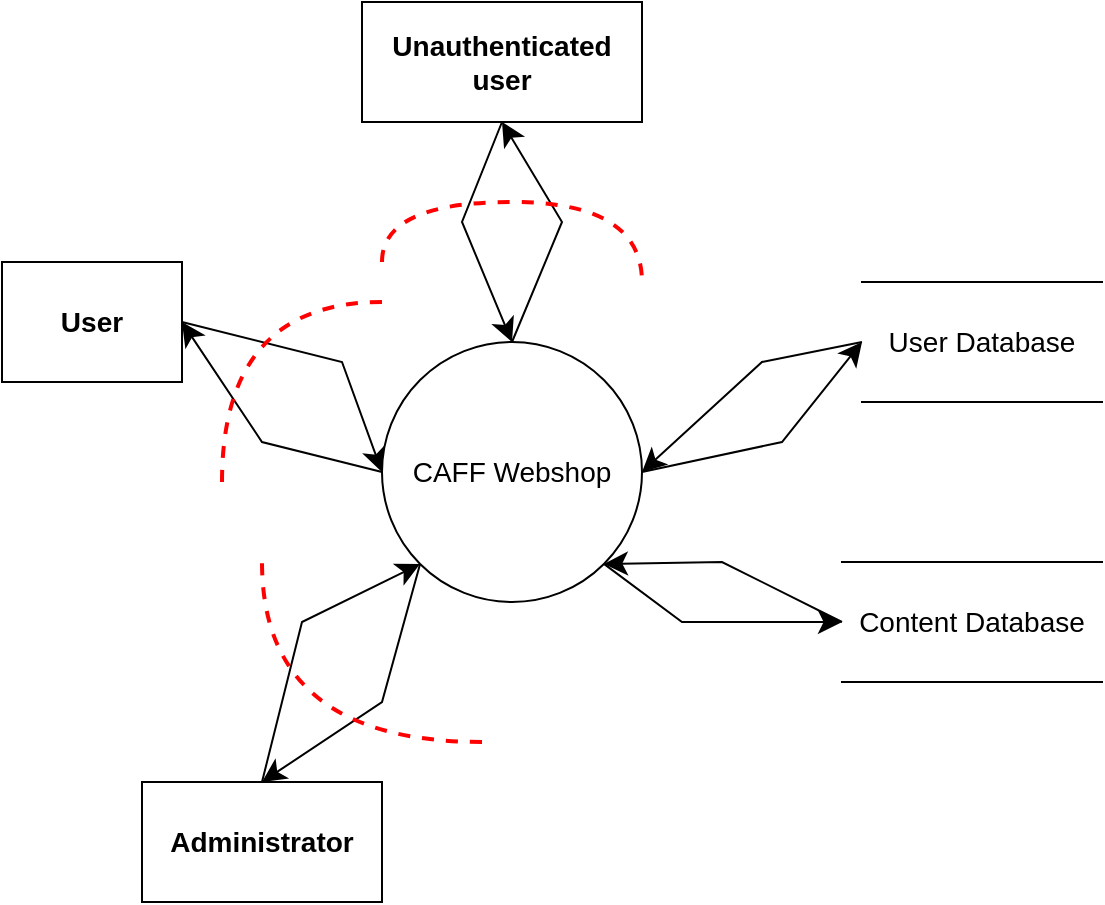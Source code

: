 <mxfile version="13.8.0" type="device"><diagram id="fl_l_nlUNPBy4hY3hjWM" name="Page-1"><mxGraphModel dx="766" dy="1106" grid="1" gridSize="10" guides="1" tooltips="1" connect="1" arrows="1" fold="1" page="1" pageScale="1" pageWidth="850" pageHeight="1100" math="0" shadow="0"><root><mxCell id="0"/><mxCell id="1" parent="0"/><mxCell id="Tq5aGa3VnzzICh0Y_CC4-41" style="edgeStyle=none;rounded=0;sketch=0;jumpStyle=none;orthogonalLoop=1;jettySize=auto;html=1;exitX=0;exitY=0.5;exitDx=0;exitDy=0;entryX=1;entryY=0.5;entryDx=0;entryDy=0;shadow=0;startArrow=none;startFill=0;startSize=6;endSize=9;strokeWidth=1;fontSize=14;" parent="1" source="Tq5aGa3VnzzICh0Y_CC4-1" target="Tq5aGa3VnzzICh0Y_CC4-7" edge="1"><mxGeometry relative="1" as="geometry"><Array as="points"><mxPoint x="560" y="480"/></Array></mxGeometry></mxCell><mxCell id="Tq5aGa3VnzzICh0Y_CC4-1" value="&lt;div style=&quot;font-size: 14px;&quot;&gt;User Database&lt;/div&gt;" style="shape=partialRectangle;whiteSpace=wrap;html=1;top=1;bottom=1;fillColor=none;rotation=0;left=0;right=0;fontSize=14;" parent="1" vertex="1"><mxGeometry x="610" y="440" width="120" height="60" as="geometry"/></mxCell><mxCell id="Tq5aGa3VnzzICh0Y_CC4-39" style="edgeStyle=none;rounded=0;sketch=0;jumpStyle=none;orthogonalLoop=1;jettySize=auto;html=1;exitX=0;exitY=0.5;exitDx=0;exitDy=0;entryX=1;entryY=1;entryDx=0;entryDy=0;shadow=0;startArrow=none;startFill=0;startSize=6;endSize=9;strokeWidth=1;fontSize=14;" parent="1" source="Tq5aGa3VnzzICh0Y_CC4-2" target="Tq5aGa3VnzzICh0Y_CC4-7" edge="1"><mxGeometry relative="1" as="geometry"><Array as="points"><mxPoint x="540" y="580"/></Array></mxGeometry></mxCell><mxCell id="Tq5aGa3VnzzICh0Y_CC4-2" value="Content Database" style="shape=partialRectangle;whiteSpace=wrap;html=1;top=1;bottom=1;fillColor=none;rotation=0;left=0;right=0;fontSize=14;" parent="1" vertex="1"><mxGeometry x="600" y="580" width="130" height="60" as="geometry"/></mxCell><mxCell id="Tq5aGa3VnzzICh0Y_CC4-4" value="Unauthenticated user" style="rounded=0;whiteSpace=wrap;html=1;fontStyle=1;fontSize=14;sketch=0;" parent="1" vertex="1"><mxGeometry x="360" y="300" width="140" height="60" as="geometry"/></mxCell><mxCell id="Tq5aGa3VnzzICh0Y_CC4-35" style="edgeStyle=none;rounded=0;sketch=0;jumpStyle=none;orthogonalLoop=1;jettySize=auto;html=1;exitX=1;exitY=0.5;exitDx=0;exitDy=0;shadow=0;startArrow=none;startFill=0;startSize=6;endSize=9;strokeWidth=1;fontSize=14;entryX=0;entryY=0.5;entryDx=0;entryDy=0;" parent="1" source="Tq5aGa3VnzzICh0Y_CC4-5" target="Tq5aGa3VnzzICh0Y_CC4-7" edge="1"><mxGeometry relative="1" as="geometry"><Array as="points"><mxPoint x="350" y="480"/></Array></mxGeometry></mxCell><mxCell id="Tq5aGa3VnzzICh0Y_CC4-5" value="User" style="rounded=0;whiteSpace=wrap;html=1;fontStyle=1;fontSize=14;" parent="1" vertex="1"><mxGeometry x="180" y="430" width="90" height="60" as="geometry"/></mxCell><mxCell id="Tq5aGa3VnzzICh0Y_CC4-37" style="edgeStyle=none;rounded=0;sketch=0;jumpStyle=none;orthogonalLoop=1;jettySize=auto;html=1;exitX=0.5;exitY=0;exitDx=0;exitDy=0;entryX=0;entryY=1;entryDx=0;entryDy=0;shadow=0;startArrow=none;startFill=0;startSize=6;endSize=9;strokeWidth=1;fontSize=14;" parent="1" source="Tq5aGa3VnzzICh0Y_CC4-6" target="Tq5aGa3VnzzICh0Y_CC4-7" edge="1"><mxGeometry relative="1" as="geometry"><Array as="points"><mxPoint x="330" y="610"/></Array></mxGeometry></mxCell><mxCell id="Tq5aGa3VnzzICh0Y_CC4-6" value="Administrator" style="rounded=0;whiteSpace=wrap;html=1;fontStyle=1;fontSize=14;" parent="1" vertex="1"><mxGeometry x="250" y="690" width="120" height="60" as="geometry"/></mxCell><mxCell id="Tq5aGa3VnzzICh0Y_CC4-27" style="rounded=0;sketch=0;jumpStyle=none;orthogonalLoop=1;jettySize=auto;html=1;exitX=0.5;exitY=0;exitDx=0;exitDy=0;entryX=0.5;entryY=1;entryDx=0;entryDy=0;shadow=0;fontSize=14;endSize=9;startSize=6;startArrow=none;startFill=0;" parent="1" source="Tq5aGa3VnzzICh0Y_CC4-7" target="Tq5aGa3VnzzICh0Y_CC4-4" edge="1"><mxGeometry relative="1" as="geometry"><Array as="points"><mxPoint x="460" y="410"/></Array></mxGeometry></mxCell><mxCell id="Tq5aGa3VnzzICh0Y_CC4-36" style="edgeStyle=none;rounded=0;sketch=0;jumpStyle=none;orthogonalLoop=1;jettySize=auto;html=1;exitX=0;exitY=0.5;exitDx=0;exitDy=0;entryX=1;entryY=0.5;entryDx=0;entryDy=0;shadow=0;startArrow=none;startFill=0;startSize=6;endSize=9;strokeWidth=1;fontSize=14;" parent="1" source="Tq5aGa3VnzzICh0Y_CC4-7" target="Tq5aGa3VnzzICh0Y_CC4-5" edge="1"><mxGeometry relative="1" as="geometry"><Array as="points"><mxPoint x="310" y="520"/></Array></mxGeometry></mxCell><mxCell id="Tq5aGa3VnzzICh0Y_CC4-38" style="edgeStyle=none;rounded=0;sketch=0;jumpStyle=none;orthogonalLoop=1;jettySize=auto;html=1;exitX=0;exitY=1;exitDx=0;exitDy=0;entryX=0.5;entryY=0;entryDx=0;entryDy=0;shadow=0;startArrow=none;startFill=0;startSize=6;endSize=9;strokeWidth=1;fontSize=14;" parent="1" source="Tq5aGa3VnzzICh0Y_CC4-7" target="Tq5aGa3VnzzICh0Y_CC4-6" edge="1"><mxGeometry relative="1" as="geometry"><Array as="points"><mxPoint x="370" y="650"/></Array></mxGeometry></mxCell><mxCell id="Tq5aGa3VnzzICh0Y_CC4-40" style="edgeStyle=none;rounded=0;sketch=0;jumpStyle=none;orthogonalLoop=1;jettySize=auto;html=1;exitX=1;exitY=1;exitDx=0;exitDy=0;entryX=0;entryY=0.5;entryDx=0;entryDy=0;shadow=0;startArrow=none;startFill=0;startSize=6;endSize=9;strokeWidth=1;fontSize=14;" parent="1" source="Tq5aGa3VnzzICh0Y_CC4-7" target="Tq5aGa3VnzzICh0Y_CC4-2" edge="1"><mxGeometry relative="1" as="geometry"><Array as="points"><mxPoint x="520" y="610"/></Array></mxGeometry></mxCell><mxCell id="Tq5aGa3VnzzICh0Y_CC4-43" style="edgeStyle=none;rounded=0;sketch=0;jumpStyle=none;orthogonalLoop=1;jettySize=auto;html=1;exitX=1;exitY=0.5;exitDx=0;exitDy=0;entryX=0;entryY=0.5;entryDx=0;entryDy=0;shadow=0;startArrow=none;startFill=0;startSize=6;endSize=9;strokeWidth=1;fontSize=14;" parent="1" source="Tq5aGa3VnzzICh0Y_CC4-7" target="Tq5aGa3VnzzICh0Y_CC4-1" edge="1"><mxGeometry relative="1" as="geometry"><Array as="points"><mxPoint x="570" y="520"/></Array></mxGeometry></mxCell><mxCell id="Tq5aGa3VnzzICh0Y_CC4-7" value="CAFF Webshop" style="ellipse;whiteSpace=wrap;html=1;aspect=fixed;fontSize=14;" parent="1" vertex="1"><mxGeometry x="370" y="470" width="130" height="130" as="geometry"/></mxCell><mxCell id="Tq5aGa3VnzzICh0Y_CC4-25" style="rounded=0;sketch=0;jumpStyle=none;orthogonalLoop=1;jettySize=auto;html=1;exitX=0.5;exitY=1;exitDx=0;exitDy=0;entryX=0.5;entryY=0;entryDx=0;entryDy=0;shadow=0;fontSize=14;endSize=9;startSize=6;strokeWidth=1;" parent="1" source="Tq5aGa3VnzzICh0Y_CC4-4" target="Tq5aGa3VnzzICh0Y_CC4-7" edge="1"><mxGeometry relative="1" as="geometry"><Array as="points"><mxPoint x="410" y="410"/></Array></mxGeometry></mxCell><mxCell id="Tq5aGa3VnzzICh0Y_CC4-44" value="" style="endArrow=none;dashed=1;html=1;shadow=0;strokeWidth=2;fontSize=14;edgeStyle=orthogonalEdgeStyle;curved=1;strokeColor=#FF0000;" parent="1" edge="1"><mxGeometry width="50" height="50" relative="1" as="geometry"><mxPoint x="290" y="540" as="sourcePoint"/><mxPoint x="370" y="450" as="targetPoint"/><Array as="points"><mxPoint x="290" y="450"/></Array></mxGeometry></mxCell><mxCell id="Tq5aGa3VnzzICh0Y_CC4-47" value="" style="endArrow=none;dashed=1;html=1;shadow=0;strokeWidth=2;fontSize=14;edgeStyle=orthogonalEdgeStyle;curved=1;strokeColor=#FF0000;" parent="1" edge="1"><mxGeometry width="50" height="50" relative="1" as="geometry"><mxPoint x="420" y="670" as="sourcePoint"/><mxPoint x="310" y="580" as="targetPoint"/><Array as="points"><mxPoint x="310" y="670"/></Array></mxGeometry></mxCell><mxCell id="Tq5aGa3VnzzICh0Y_CC4-50" value="" style="endArrow=none;dashed=1;html=1;shadow=0;strokeWidth=2;fontSize=14;edgeStyle=orthogonalEdgeStyle;curved=1;strokeColor=#FF0000;" parent="1" edge="1"><mxGeometry width="50" height="50" relative="1" as="geometry"><mxPoint x="370" y="430" as="sourcePoint"/><mxPoint x="500" y="440" as="targetPoint"/><Array as="points"><mxPoint x="370" y="400"/><mxPoint x="500" y="400"/></Array></mxGeometry></mxCell></root></mxGraphModel></diagram></mxfile>
